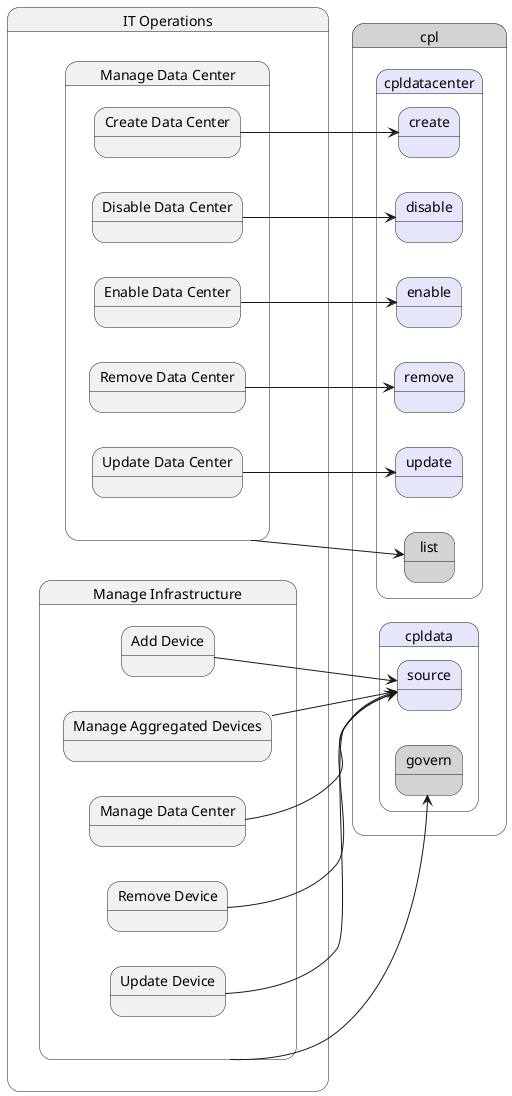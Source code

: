 @startuml
left to right direction



state "IT Operations" as ITOperations {
    state "Manage Data Center" as ITOperationsManageDataCenter {
    }
}
state "cpl" as cpl #lightgray {
state "datacenter" as cpldatacenter #lightgray {
state "list" as cpldatacenterlist #lightgray {
}
}
}

ITOperationsManageDataCenter --> cpldatacenterlist


    state "IT Operations" as ITOperations {
        state "Manage Data Center" as ITOperationsManageDataCenter {
            state "Create Data Center" as ITOperationsManageDataCenterCreateDataCenter {
            }
        }
    }
    state "cpldatacenter" as cpldatacenter #lavender {
state "create" as cpldatacentercreate #lavender {
}
}

    ITOperationsManageDataCenterCreateDataCenter --> cpldatacentercreate
    
 
    state "IT Operations" as ITOperations {
        state "Manage Data Center" as ITOperationsManageDataCenter {
            state "Disable Data Center" as ITOperationsManageDataCenterDisableDataCenter {
            }
        }
    }
    state "cpldatacenter" as cpldatacenter #lavender {
state "disable" as cpldatacenterdisable #lavender {
}
}

    ITOperationsManageDataCenterDisableDataCenter --> cpldatacenterdisable
    
 
    state "IT Operations" as ITOperations {
        state "Manage Data Center" as ITOperationsManageDataCenter {
            state "Enable Data Center" as ITOperationsManageDataCenterEnableDataCenter {
            }
        }
    }
    state "cpldatacenter" as cpldatacenter #lavender {
state "enable" as cpldatacenterenable #lavender {
}
}

    ITOperationsManageDataCenterEnableDataCenter --> cpldatacenterenable
    
 
    state "IT Operations" as ITOperations {
        state "Manage Data Center" as ITOperationsManageDataCenter {
            state "Remove Data Center" as ITOperationsManageDataCenterRemoveDataCenter {
            }
        }
    }
    state "cpldatacenter" as cpldatacenter #lavender {
state "remove" as cpldatacenterremove #lavender {
}
}

    ITOperationsManageDataCenterRemoveDataCenter --> cpldatacenterremove
    
 
    state "IT Operations" as ITOperations {
        state "Manage Data Center" as ITOperationsManageDataCenter {
            state "Update Data Center" as ITOperationsManageDataCenterUpdateDataCenter {
            }
        }
    }
    state "cpldatacenter" as cpldatacenter #lavender {
state "update" as cpldatacenterupdate #lavender {
}
}

    ITOperationsManageDataCenterUpdateDataCenter --> cpldatacenterupdate
    
 
 
state "IT Operations" as ITOperations {
    state "Manage Infrastructure" as ITOperationsManageInfrastructure {
    }
}
state "cpl" as cpl #lightgray {
state "data" as cpldata #lightgray {
state "govern" as cpldatagovern #lightgray {
}
}
}

ITOperationsManageInfrastructure --> cpldatagovern


    state "IT Operations" as ITOperations {
        state "Manage Infrastructure" as ITOperationsManageInfrastructure {
            state "Add Device" as ITOperationsManageInfrastructureAddDevice {
            }
        }
    }
    state "cpldata" as cpldata #lavender {
state "source" as cpldatasource #lavender {
}
}

    ITOperationsManageInfrastructureAddDevice --> cpldatasource
    
 
    state "IT Operations" as ITOperations {
        state "Manage Infrastructure" as ITOperationsManageInfrastructure {
            state "Manage Aggregated Devices" as ITOperationsManageInfrastructureManageAggregatedDevices {
            }
        }
    }
    state "cpldata" as cpldata #lavender {
state "source" as cpldatasource #lavender {
}
}

    ITOperationsManageInfrastructureManageAggregatedDevices --> cpldatasource
    
 
    state "IT Operations" as ITOperations {
        state "Manage Infrastructure" as ITOperationsManageInfrastructure {
            state "Manage Data Center" as ITOperationsManageInfrastructureManageDataCenter {
            }
        }
    }
    state "cpldata" as cpldata #lavender {
state "source" as cpldatasource #lavender {
}
}

    ITOperationsManageInfrastructureManageDataCenter --> cpldatasource
    
 
    state "IT Operations" as ITOperations {
        state "Manage Infrastructure" as ITOperationsManageInfrastructure {
            state "Remove Device" as ITOperationsManageInfrastructureRemoveDevice {
            }
        }
    }
    state "cpldata" as cpldata #lavender {
state "source" as cpldatasource #lavender {
}
}

    ITOperationsManageInfrastructureRemoveDevice --> cpldatasource
    
 
    state "IT Operations" as ITOperations {
        state "Manage Infrastructure" as ITOperationsManageInfrastructure {
            state "Update Device" as ITOperationsManageInfrastructureUpdateDevice {
            }
        }
    }
    state "cpldata" as cpldata #lavender {
state "source" as cpldatasource #lavender {
}
}

    ITOperationsManageInfrastructureUpdateDevice --> cpldatasource
    
 
 

@enduml
